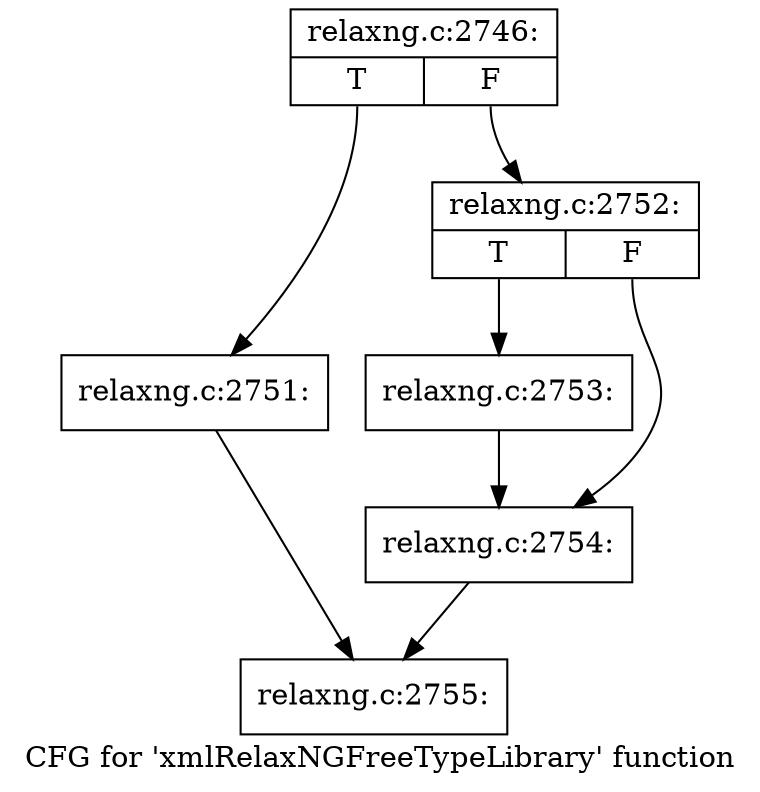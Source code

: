 digraph "CFG for 'xmlRelaxNGFreeTypeLibrary' function" {
	label="CFG for 'xmlRelaxNGFreeTypeLibrary' function";

	Node0x555e9c2e73d0 [shape=record,label="{relaxng.c:2746:|{<s0>T|<s1>F}}"];
	Node0x555e9c2e73d0:s0 -> Node0x555e9c2e8220;
	Node0x555e9c2e73d0:s1 -> Node0x555e9c2e8270;
	Node0x555e9c2e8220 [shape=record,label="{relaxng.c:2751:}"];
	Node0x555e9c2e8220 -> Node0x555e9c2e7420;
	Node0x555e9c2e8270 [shape=record,label="{relaxng.c:2752:|{<s0>T|<s1>F}}"];
	Node0x555e9c2e8270:s0 -> Node0x555e9c2e8620;
	Node0x555e9c2e8270:s1 -> Node0x555e9c2e8670;
	Node0x555e9c2e8620 [shape=record,label="{relaxng.c:2753:}"];
	Node0x555e9c2e8620 -> Node0x555e9c2e8670;
	Node0x555e9c2e8670 [shape=record,label="{relaxng.c:2754:}"];
	Node0x555e9c2e8670 -> Node0x555e9c2e7420;
	Node0x555e9c2e7420 [shape=record,label="{relaxng.c:2755:}"];
}
